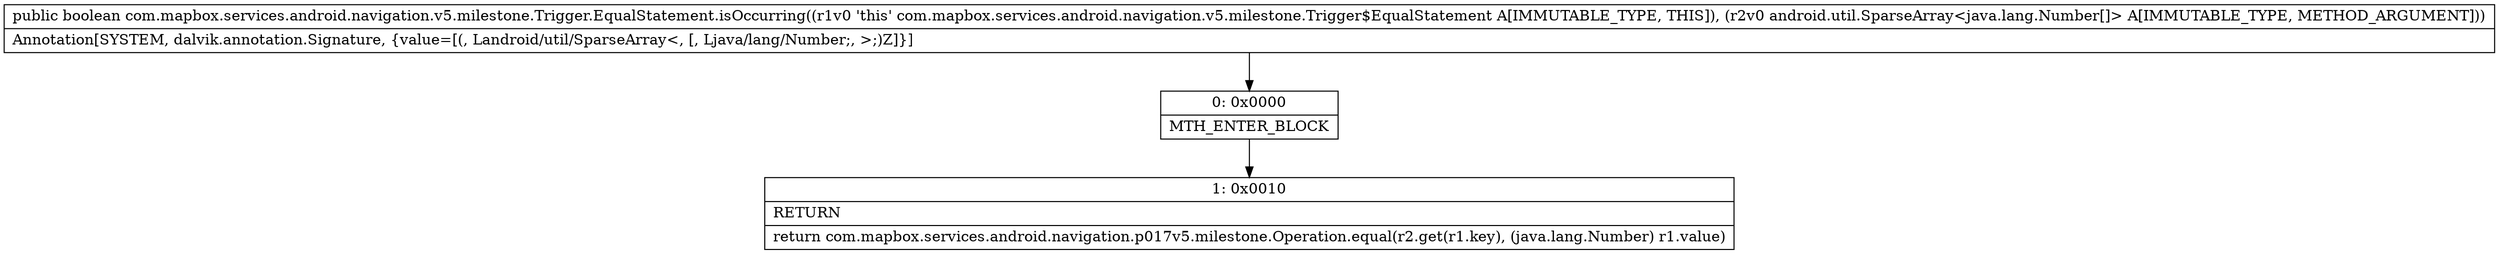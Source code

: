 digraph "CFG forcom.mapbox.services.android.navigation.v5.milestone.Trigger.EqualStatement.isOccurring(Landroid\/util\/SparseArray;)Z" {
Node_0 [shape=record,label="{0\:\ 0x0000|MTH_ENTER_BLOCK\l}"];
Node_1 [shape=record,label="{1\:\ 0x0010|RETURN\l|return com.mapbox.services.android.navigation.p017v5.milestone.Operation.equal(r2.get(r1.key), (java.lang.Number) r1.value)\l}"];
MethodNode[shape=record,label="{public boolean com.mapbox.services.android.navigation.v5.milestone.Trigger.EqualStatement.isOccurring((r1v0 'this' com.mapbox.services.android.navigation.v5.milestone.Trigger$EqualStatement A[IMMUTABLE_TYPE, THIS]), (r2v0 android.util.SparseArray\<java.lang.Number[]\> A[IMMUTABLE_TYPE, METHOD_ARGUMENT]))  | Annotation[SYSTEM, dalvik.annotation.Signature, \{value=[(, Landroid\/util\/SparseArray\<, [, Ljava\/lang\/Number;, \>;)Z]\}]\l}"];
MethodNode -> Node_0;
Node_0 -> Node_1;
}

